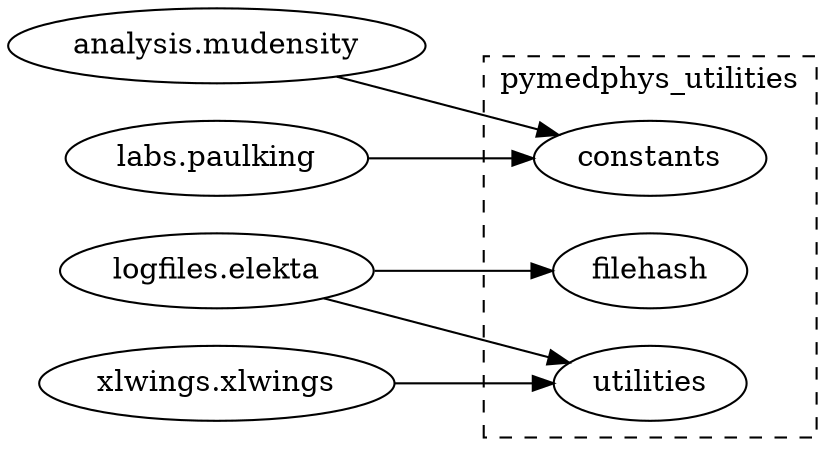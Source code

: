 
        strict digraph  {
            graph [ordering="out"];
            rankdir = LR;
            subgraph cluster_0 {
                "pymedphys_utilities.constants";
"pymedphys_utilities.filehash";
"pymedphys_utilities.utilities";

                label = "pymedphys_utilities";
                style = dashed;
                
            { rank = same; "pymedphys_utilities.constants"; "pymedphys_utilities.filehash"; "pymedphys_utilities.utilities"; }
            
            }
            "pymedphys_analysis.mudensity" [label="analysis.mudensity"];
"pymedphys_labs.paulking" [label="labs.paulking"];
"pymedphys_logfiles.elekta" [label="logfiles.elekta"];
"pymedphys_utilities.constants" [label="constants"];
"pymedphys_utilities.filehash" [label="filehash"];
"pymedphys_utilities.utilities" [label="utilities"];
"pymedphys_xlwings.xlwings" [label="xlwings.xlwings"];

            { rank = same; "pymedphys_analysis.mudensity"; "pymedphys_labs.paulking"; "pymedphys_logfiles.elekta"; "pymedphys_xlwings.xlwings"; }

            "pymedphys_analysis.mudensity" -> "pymedphys_utilities.constants";
"pymedphys_labs.paulking" -> "pymedphys_utilities.constants";
"pymedphys_logfiles.elekta" -> "pymedphys_utilities.filehash";
"pymedphys_logfiles.elekta" -> "pymedphys_utilities.utilities";
"pymedphys_xlwings.xlwings" -> "pymedphys_utilities.utilities";

        }
    